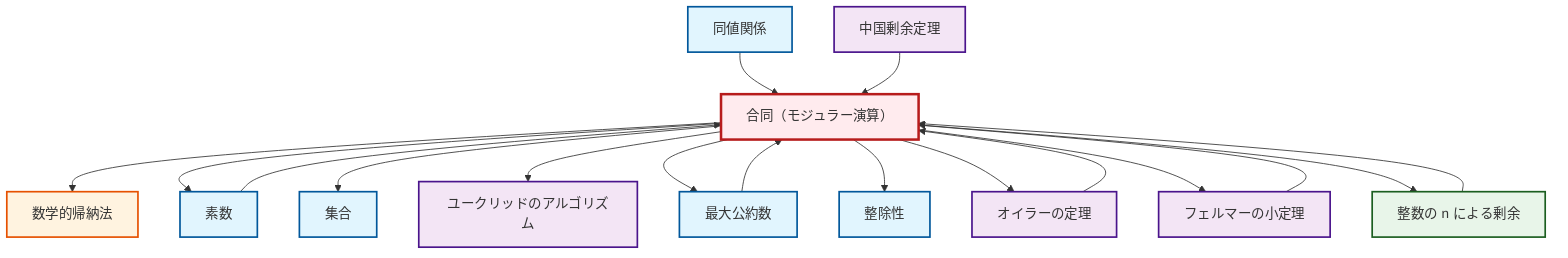 graph TD
    classDef definition fill:#e1f5fe,stroke:#01579b,stroke-width:2px
    classDef theorem fill:#f3e5f5,stroke:#4a148c,stroke-width:2px
    classDef axiom fill:#fff3e0,stroke:#e65100,stroke-width:2px
    classDef example fill:#e8f5e9,stroke:#1b5e20,stroke-width:2px
    classDef current fill:#ffebee,stroke:#b71c1c,stroke-width:3px
    def-equivalence-relation["同値関係"]:::definition
    def-set["集合"]:::definition
    def-gcd["最大公約数"]:::definition
    thm-euler["オイラーの定理"]:::theorem
    def-divisibility["整除性"]:::definition
    thm-euclidean-algorithm["ユークリッドのアルゴリズム"]:::theorem
    thm-fermat-little["フェルマーの小定理"]:::theorem
    thm-chinese-remainder["中国剰余定理"]:::theorem
    ex-quotient-integers-mod-n["整数の n による剰余"]:::example
    def-prime["素数"]:::definition
    def-congruence["合同（モジュラー演算）"]:::definition
    ax-induction["数学的帰納法"]:::axiom
    def-congruence --> ax-induction
    def-congruence --> def-prime
    thm-fermat-little --> def-congruence
    def-gcd --> def-congruence
    def-congruence --> def-set
    def-equivalence-relation --> def-congruence
    thm-chinese-remainder --> def-congruence
    def-prime --> def-congruence
    def-congruence --> thm-euclidean-algorithm
    ex-quotient-integers-mod-n --> def-congruence
    def-congruence --> def-gcd
    def-congruence --> def-divisibility
    def-congruence --> thm-euler
    thm-euler --> def-congruence
    def-congruence --> thm-fermat-little
    def-congruence --> ex-quotient-integers-mod-n
    class def-congruence current